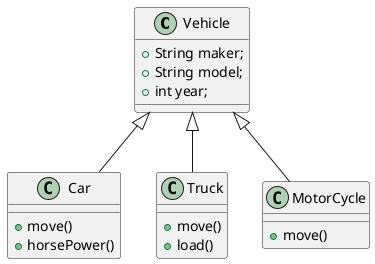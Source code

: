 @startuml
class Vehicle {
    +String maker;
    +String model;
    +int year;
}


class Car extends Vehicle {
 +move()
 +horsePower()
}

class Truck extends Vehicle {
+move()
+load()
}

class MotorCycle extends Vehicle  {
+move()
}

@enduml